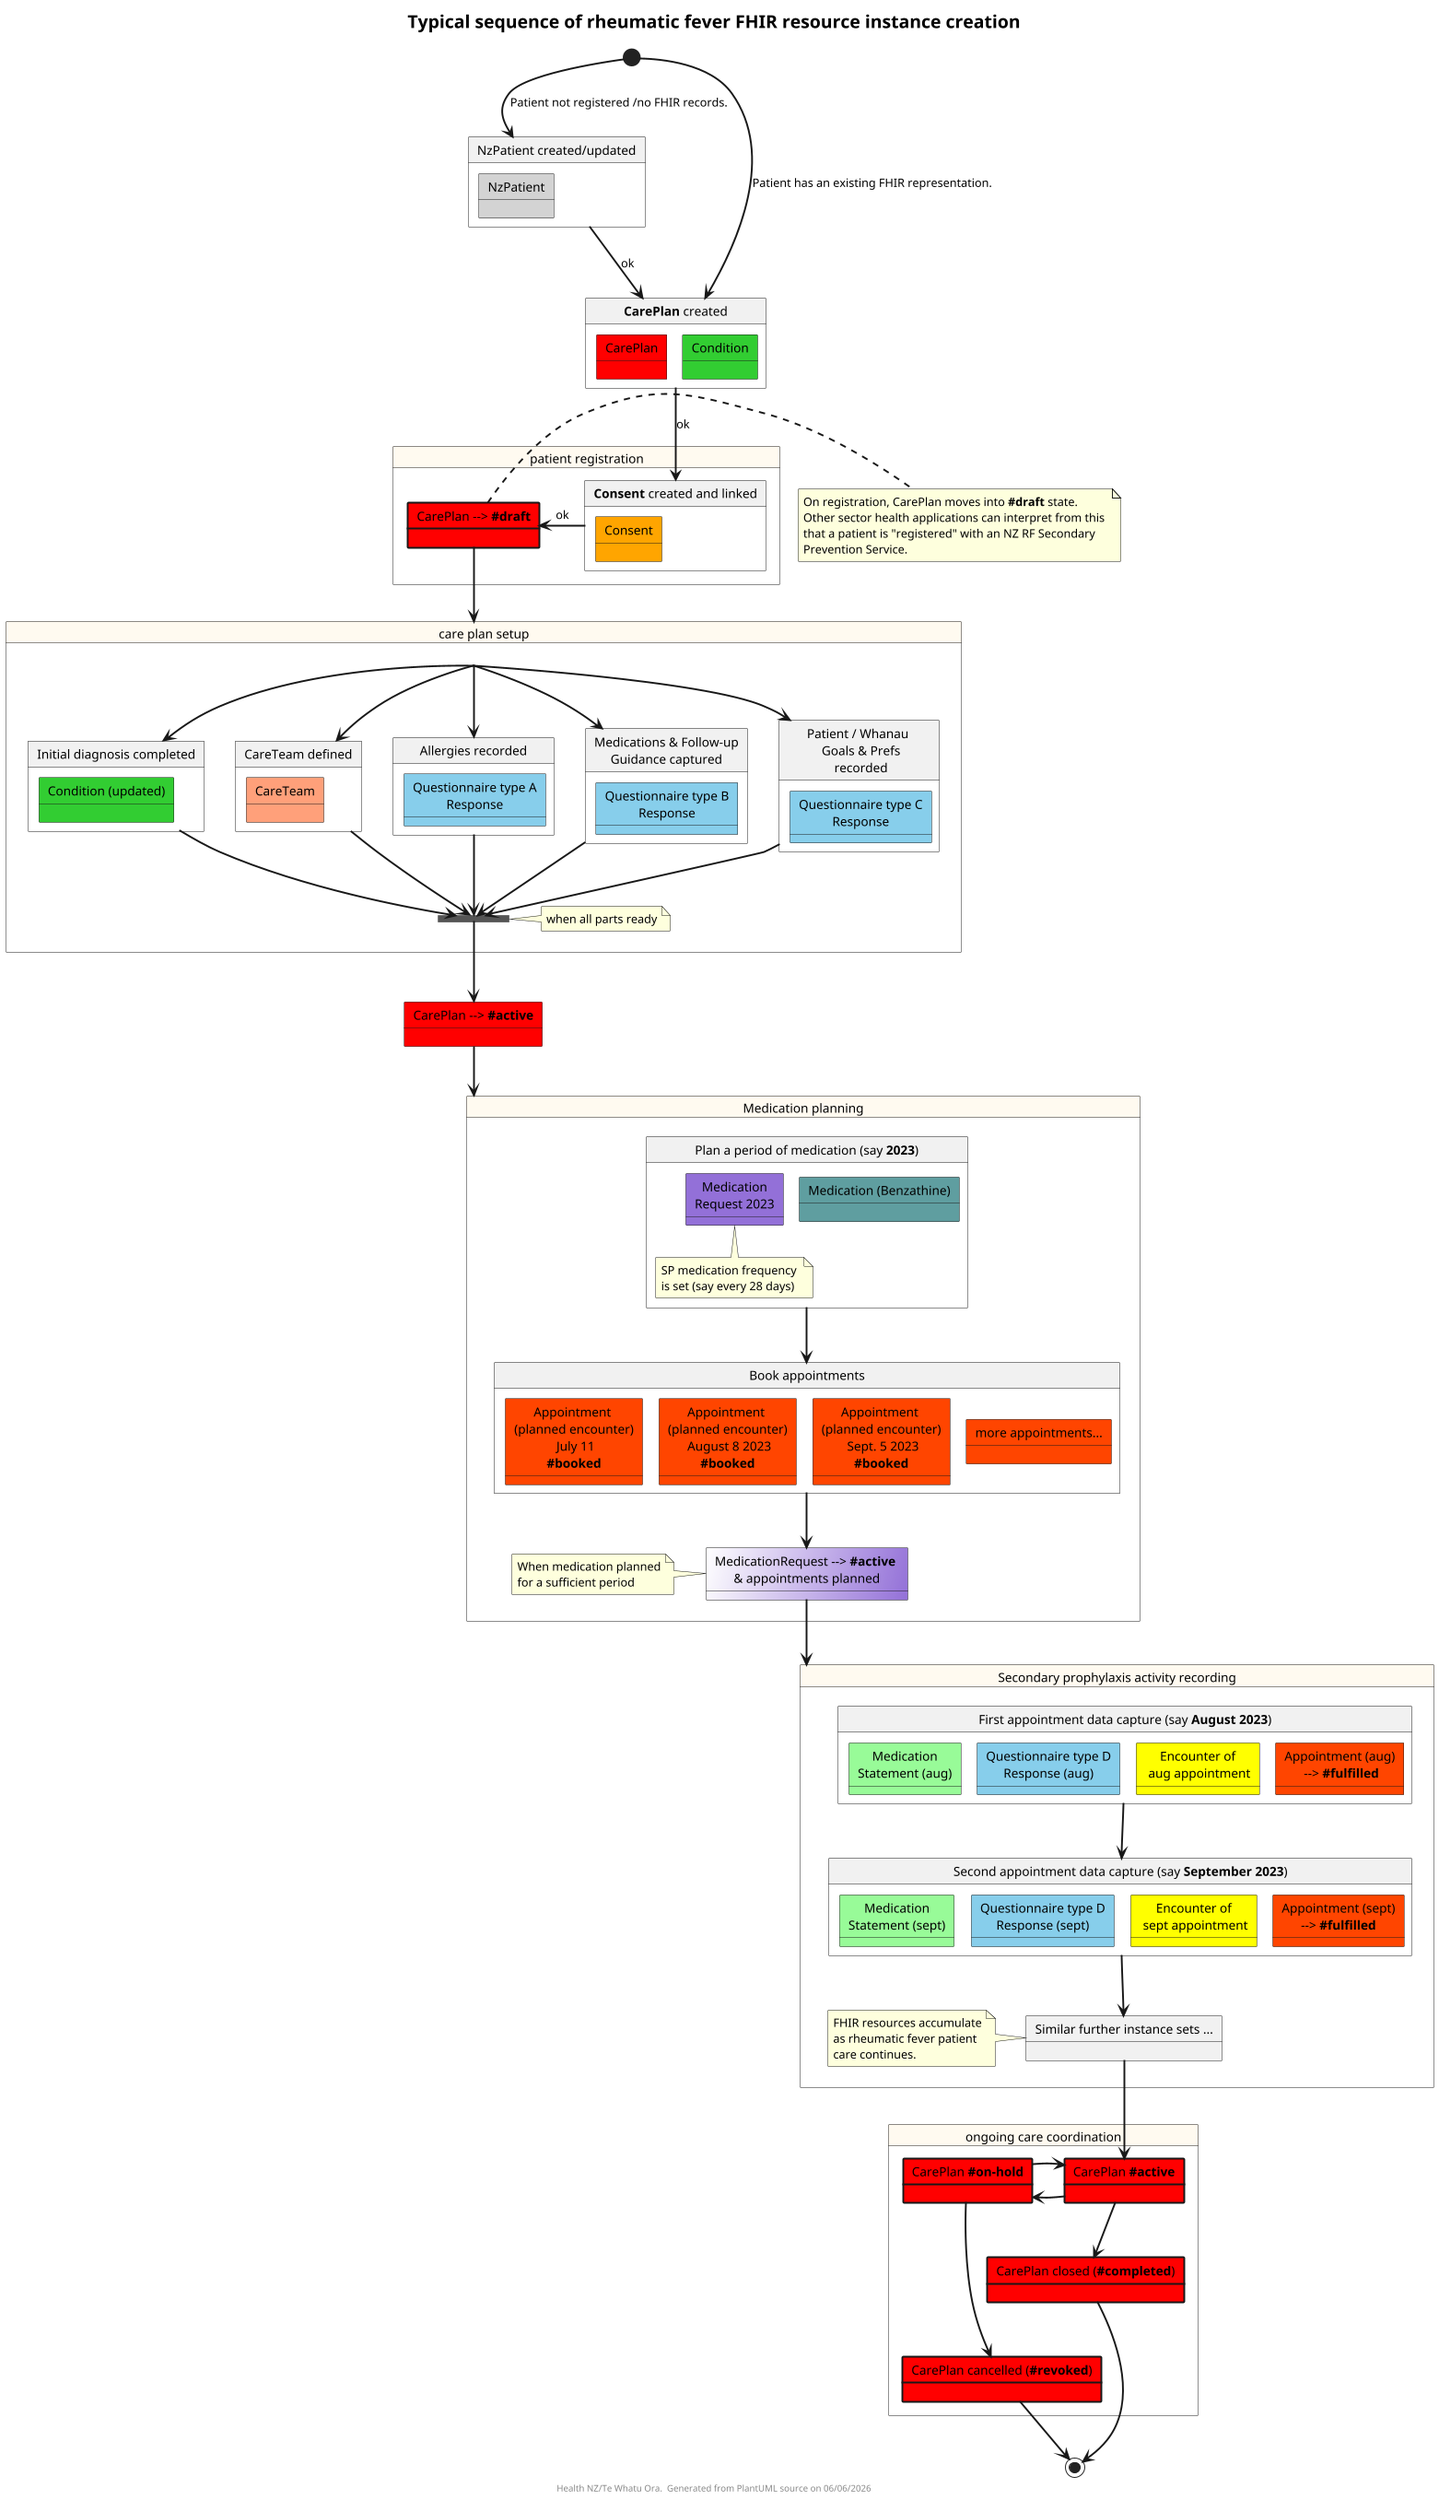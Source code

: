 @startuml flow-FHIR-rheumaticfever-lifecycle

title "Typical sequence of rheumatic fever FHIR resource instance creation"

skinparam dpi 250
scale 600 width

skinparam BoxPadding 10
skinparam ParticipantPadding 5
skinparam roundcorner 2
skinparam sequenceArrowThickness 2
skinparam TitleFontSize 20

[*] -d-> P : Patient not registered /no FHIR records.
[*] ---> CP : Patient has an existing FHIR representation.

state "patient registration" as REGO #FloralWhite {
  
  state "NzPatient created/updated" as P {
    state NzPatient #LightGray
  }

  state "**CarePlan** created" as CP {
    state CarePlan #Red
    state Condition #LimeGreen
  }

  state "**Consent** created and linked" as CONSENT {
    state Consent #Orange
  }

  state "CarePlan --> **#draft**" as REG_COMPLETE #Red ##[bold]
  

  P -r-> CP : ok
  CP -d-> CONSENT : ok
  CONSENT -l-> REG_COMPLETE : ok

}

note right of REG_COMPLETE 
  On registration, CarePlan moves into **#draft** state.
  Other sector health applications can interpret from this 
  that a patient is "registered" with an NZ RF Secondary 
  Prevention Service.
endnote

state SETUP <<fork>>

REG_COMPLETE -d-> SETUP

state "care plan setup" as SETUP #FloralWhite {

  state "Initial diagnosis completed" as DIAG {
    state "Condition (updated)" #LimeGreen
  }

  state "CareTeam defined" as CARETEAM {
    state CareTeam #LightSalmon
  }
  state "Allergies recorded" as ALLERGY {
    state "Questionnaire type A\nResponse" #SkyBlue
  }

  state "Medications & Follow-up\nGuidance captured" as FOLLOW {
    state "Questionnaire type B\nResponse" #SkyBlue
  }
  
  state "Patient / Whanau \n Goals & Prefs\n recorded" as GOALS {
    state "Questionnaire type C\nResponse" #SkyBlue
  }

  SETUP --> DIAG
  SETUP --> CARETEAM
  SETUP --> ALLERGY
  SETUP --> FOLLOW  
  SETUP --> GOALS

  state ALLSETUP <<join>>
  
  DIAG -d-> ALLSETUP
  CARETEAM --> ALLSETUP
  ALLERGY --> ALLSETUP
  FOLLOW --> ALLSETUP
  GOALS --> ALLSETUP

  note right of ALLSETUP 
    when all parts ready
  end note

}

state "CarePlan --> **#active**" as CPA #Red

ALLSETUP -d-> CPA

CPA --> MEDPLAN

state "Medication planning" as MEDPLAN #FloralWhite  {
  state "Plan a period of medication (say **2023**)" as MEDREQUEST {
    state "Medication\nRequest 2023" as MR #MediumPurple
    state "Medication (Benzathine)" #CadetBlue
    note bottom of MR
      SP medication frequency 
      is set (say every 28 days)
    end note
  }

  state "Book appointments" as ACT2 {
    state "Appointment \n(planned encounter)\n July 11\n**#booked**" as AP1 #OrangeRed
    state "Appointment \n(planned encounter)\n August 8 2023\n**#booked**" as AP2 #OrangeRed
    state "Appointment \n(planned encounter)\n Sept. 5 2023\n**#booked**" as AP3 #OrangeRed
    state "more appointments..." as AP4 #OrangeRed
  }

  state "MedicationRequest --> **#active** \n& appointments planned" as PLANDONE #White/MediumPurple

  note left of PLANDONE
    When medication planned
    for a sufficient period
  end note

  state "CarePlan --> **#active**" as CPA #Red

  MEDREQUEST --> ACT2
  ACT2 -d-> PLANDONE
}

PLANDONE --> APPOINTMENTS

state "Secondary prophylaxis activity recording" as APPOINTMENTS #FloralWhite {
  state "First appointment data capture (say **August 2023**)" as APPT1 {
    state "Medication\nStatement (aug)" #PaleGreen
    state "Questionnaire type D\nResponse (aug)" #SkyBlue
    state "Encounter of\n aug appointment" #Yellow
    state "Appointment (aug)\n --> **#fulfilled**" #OrangeRed
  }

  state "Second appointment data capture (say **September 2023**)" as APPT2 {
    state "Medication\nStatement (sept)" #PaleGreen
    state "Questionnaire type D\nResponse (sept)" #SkyBlue
    state "Encounter of\n sept appointment" #Yellow
    state "Appointment (sept)\n--> **#fulfilled**" #OrangeRed
  }

  APPT1 --> APPT2

  state "Similar further instance sets ..." as APPTX {
  }

  note left of APPTX 
    FHIR resources accumulate
    as rheumatic fever patient
    care continues.
  end note

  APPT2 -d-> APPTX
}

state "ongoing care coordination" as ONGOING #FloralWhite {
  state "CarePlan **#active**" as CPA2 #Red ##[bold]
  state "CarePlan **#on-hold**" as CPH #Red ##[bold]
  state "CarePlan cancelled (**#revoked**)" as CPR #Red ##[bold]
  state "CarePlan closed (**#completed**)" as CPC #Red ##[bold]
}
APPTX -d-> CPA2

CPA2 -> CPH
CPA2 <- CPH
CPA2 -d-> CPC
CPH ---> CPR
CPR --> [*]
CPC --> [*]

footer "Health NZ/Te Whatu Ora.  Generated from PlantUML source on %date('dd/MM/yyyy')"

@enduml
